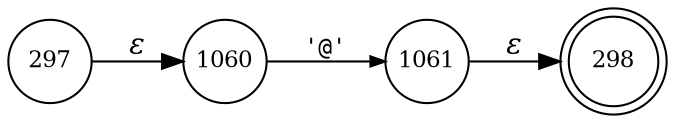 digraph ATN {
rankdir=LR;
s298[fontsize=11, label="298", shape=doublecircle, fixedsize=true, width=.6];
s1060[fontsize=11,label="1060", shape=circle, fixedsize=true, width=.55, peripheries=1];
s1061[fontsize=11,label="1061", shape=circle, fixedsize=true, width=.55, peripheries=1];
s297[fontsize=11,label="297", shape=circle, fixedsize=true, width=.55, peripheries=1];
s297 -> s1060 [fontname="Times-Italic", label="&epsilon;"];
s1060 -> s1061 [fontsize=11, fontname="Courier", arrowsize=.7, label = "'@'", arrowhead = normal];
s1061 -> s298 [fontname="Times-Italic", label="&epsilon;"];
}